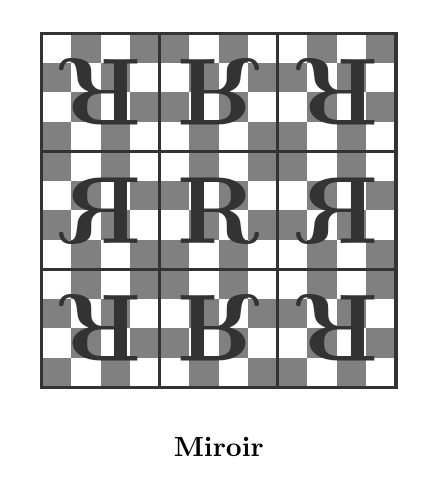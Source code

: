 \begin{tikzpicture}[scale=1.5]

\newcommand{\damier}{
  \foreach \i in {0,2}{
    \foreach \j in {0,2}{
        \fill[gray] (-0.5+0.25*\i,-0.5+0.25*\j) rectangle ++ (0.25,0.25);
  }}
  \foreach \i in {1,3}{
    \foreach \j in {1,3}{
        \fill[gray] (-0.5+0.25*\i,-0.5+0.25*\j) rectangle ++ (0.25,0.25);
  }}

  \draw[very thick, black!80] (-0.5,-0.5) rectangle ++(1,1);
  \node[black!80,scale=2.3,transform shape] at (0,0) {\bf R};
}

% Miroir
\begin{scope}[xshift=0 cm,yshift= 0 cm,xscale=-1,yscale=-1] \damier; \end{scope}
\begin{scope}[xshift=1 cm,yshift=0 cm,yscale=-1] \damier; \end{scope}
\begin{scope}[xshift=2 cm,yshift= 0 cm,xscale=-1,yscale=-1] \damier; \end{scope}

\begin{scope}[xshift=0 cm,yshift= 1 cm,xscale=-1] \damier; \end{scope}
\begin{scope}[xshift=1 cm,yshift=1 cm,] \damier; \end{scope}    % Original au centre
\begin{scope}[xshift=2 cm,yshift= 1 cm,xscale=-1] \damier; \end{scope}

\begin{scope}[xshift=0 cm,yshift= 2 cm,xscale=-1,yscale=-1] \damier; \end{scope}
\begin{scope}[xshift=1 cm,yshift=2 cm,yscale=-1] \damier; \end{scope}
\begin{scope}[xshift=2 cm,yshift= 2 cm,xscale=-1,yscale=-1] \damier; \end{scope}

\node at (1,-1) {\bf Miroir};

\end{tikzpicture}
